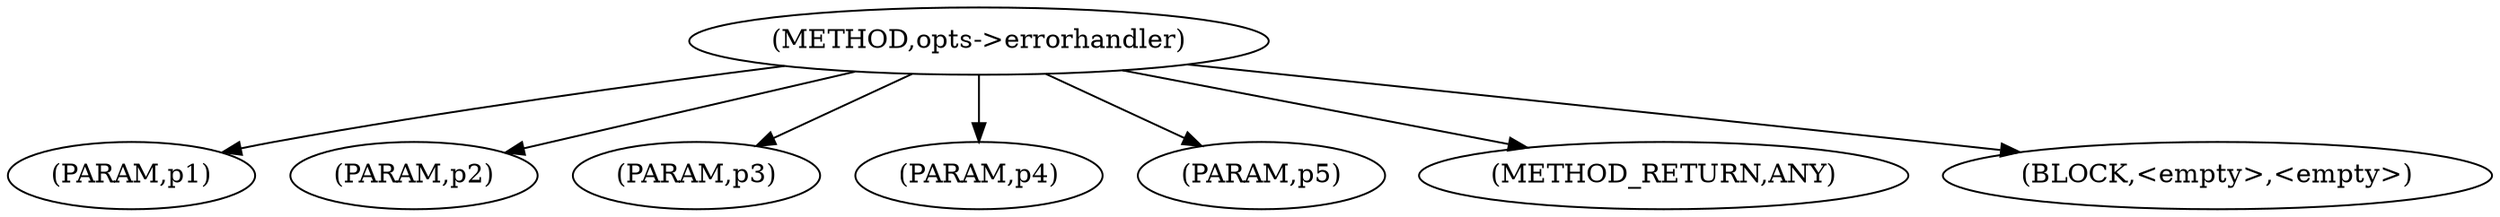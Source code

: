 digraph "opts-&gt;errorhandler" {  
"100288" [label = <(METHOD,opts-&gt;errorhandler)> ]
"100289" [label = <(PARAM,p1)> ]
"100290" [label = <(PARAM,p2)> ]
"100291" [label = <(PARAM,p3)> ]
"100292" [label = <(PARAM,p4)> ]
"100293" [label = <(PARAM,p5)> ]
"100294" [label = <(METHOD_RETURN,ANY)> ]
"100295" [label = <(BLOCK,&lt;empty&gt;,&lt;empty&gt;)> ]
  "100288" -> "100294" 
  "100288" -> "100289" 
  "100288" -> "100295" 
  "100288" -> "100290" 
  "100288" -> "100291" 
  "100288" -> "100292" 
  "100288" -> "100293" 
}
